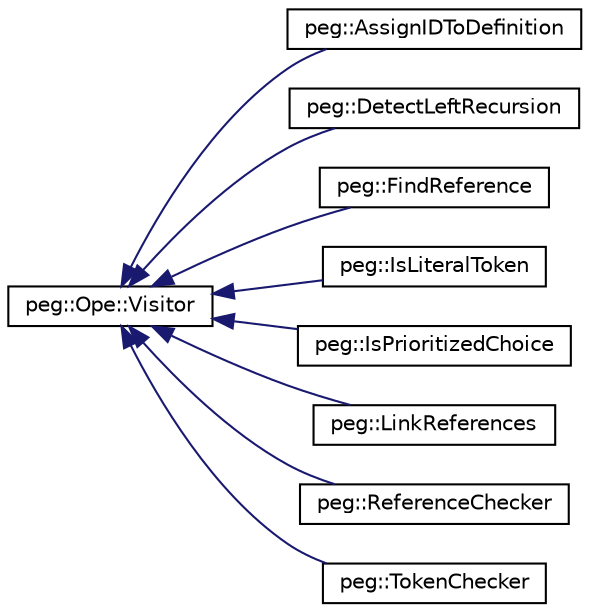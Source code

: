 digraph "Graphical Class Hierarchy"
{
 // LATEX_PDF_SIZE
  edge [fontname="Helvetica",fontsize="10",labelfontname="Helvetica",labelfontsize="10"];
  node [fontname="Helvetica",fontsize="10",shape=record];
  rankdir="LR";
  Node0 [label="peg::Ope::Visitor",height=0.2,width=0.4,color="black", fillcolor="white", style="filled",URL="$structpeg_1_1Ope_1_1Visitor.html",tooltip=" "];
  Node0 -> Node1 [dir="back",color="midnightblue",fontsize="10",style="solid",fontname="Helvetica"];
  Node1 [label="peg::AssignIDToDefinition",height=0.2,width=0.4,color="black", fillcolor="white", style="filled",URL="$structpeg_1_1AssignIDToDefinition.html",tooltip=" "];
  Node0 -> Node2 [dir="back",color="midnightblue",fontsize="10",style="solid",fontname="Helvetica"];
  Node2 [label="peg::DetectLeftRecursion",height=0.2,width=0.4,color="black", fillcolor="white", style="filled",URL="$structpeg_1_1DetectLeftRecursion.html",tooltip=" "];
  Node0 -> Node3 [dir="back",color="midnightblue",fontsize="10",style="solid",fontname="Helvetica"];
  Node3 [label="peg::FindReference",height=0.2,width=0.4,color="black", fillcolor="white", style="filled",URL="$structpeg_1_1FindReference.html",tooltip=" "];
  Node0 -> Node4 [dir="back",color="midnightblue",fontsize="10",style="solid",fontname="Helvetica"];
  Node4 [label="peg::IsLiteralToken",height=0.2,width=0.4,color="black", fillcolor="white", style="filled",URL="$structpeg_1_1IsLiteralToken.html",tooltip=" "];
  Node0 -> Node5 [dir="back",color="midnightblue",fontsize="10",style="solid",fontname="Helvetica"];
  Node5 [label="peg::IsPrioritizedChoice",height=0.2,width=0.4,color="black", fillcolor="white", style="filled",URL="$structpeg_1_1IsPrioritizedChoice.html",tooltip=" "];
  Node0 -> Node6 [dir="back",color="midnightblue",fontsize="10",style="solid",fontname="Helvetica"];
  Node6 [label="peg::LinkReferences",height=0.2,width=0.4,color="black", fillcolor="white", style="filled",URL="$structpeg_1_1LinkReferences.html",tooltip=" "];
  Node0 -> Node7 [dir="back",color="midnightblue",fontsize="10",style="solid",fontname="Helvetica"];
  Node7 [label="peg::ReferenceChecker",height=0.2,width=0.4,color="black", fillcolor="white", style="filled",URL="$structpeg_1_1ReferenceChecker.html",tooltip=" "];
  Node0 -> Node8 [dir="back",color="midnightblue",fontsize="10",style="solid",fontname="Helvetica"];
  Node8 [label="peg::TokenChecker",height=0.2,width=0.4,color="black", fillcolor="white", style="filled",URL="$structpeg_1_1TokenChecker.html",tooltip=" "];
}
